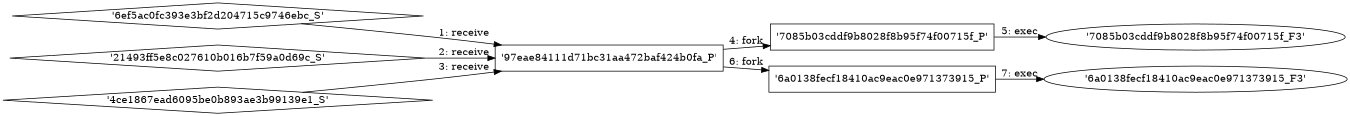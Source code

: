 digraph "D:\Learning\Paper\apt\基于CTI的攻击预警\Dataset\攻击图\ASGfromALLCTI\Microsoft and Corrata integrate to extend cloud app security to mobile endpoints.dot" {
rankdir="LR"
size="9"
fixedsize="false"
splines="true"
nodesep=0.3
ranksep=0
fontsize=10
overlap="scalexy"
engine= "neato"
	"'97eae84111d71bc31aa472baf424b0fa_P'" [node_type=Process shape=box]
	"'6ef5ac0fc393e3bf2d204715c9746ebc_S'" [node_type=Socket shape=diamond]
	"'6ef5ac0fc393e3bf2d204715c9746ebc_S'" -> "'97eae84111d71bc31aa472baf424b0fa_P'" [label="1: receive"]
	"'97eae84111d71bc31aa472baf424b0fa_P'" [node_type=Process shape=box]
	"'21493ff5e8c027610b016b7f59a0d69c_S'" [node_type=Socket shape=diamond]
	"'21493ff5e8c027610b016b7f59a0d69c_S'" -> "'97eae84111d71bc31aa472baf424b0fa_P'" [label="2: receive"]
	"'97eae84111d71bc31aa472baf424b0fa_P'" [node_type=Process shape=box]
	"'4ce1867ead6095be0b893ae3b99139e1_S'" [node_type=Socket shape=diamond]
	"'4ce1867ead6095be0b893ae3b99139e1_S'" -> "'97eae84111d71bc31aa472baf424b0fa_P'" [label="3: receive"]
	"'97eae84111d71bc31aa472baf424b0fa_P'" [node_type=Process shape=box]
	"'7085b03cddf9b8028f8b95f74f00715f_P'" [node_type=Process shape=box]
	"'97eae84111d71bc31aa472baf424b0fa_P'" -> "'7085b03cddf9b8028f8b95f74f00715f_P'" [label="4: fork"]
	"'7085b03cddf9b8028f8b95f74f00715f_P'" [node_type=Process shape=box]
	"'7085b03cddf9b8028f8b95f74f00715f_F3'" [node_type=File shape=ellipse]
	"'7085b03cddf9b8028f8b95f74f00715f_P'" -> "'7085b03cddf9b8028f8b95f74f00715f_F3'" [label="5: exec"]
	"'97eae84111d71bc31aa472baf424b0fa_P'" [node_type=Process shape=box]
	"'6a0138fecf18410ac9eac0e971373915_P'" [node_type=Process shape=box]
	"'97eae84111d71bc31aa472baf424b0fa_P'" -> "'6a0138fecf18410ac9eac0e971373915_P'" [label="6: fork"]
	"'6a0138fecf18410ac9eac0e971373915_P'" [node_type=Process shape=box]
	"'6a0138fecf18410ac9eac0e971373915_F3'" [node_type=File shape=ellipse]
	"'6a0138fecf18410ac9eac0e971373915_P'" -> "'6a0138fecf18410ac9eac0e971373915_F3'" [label="7: exec"]
}
